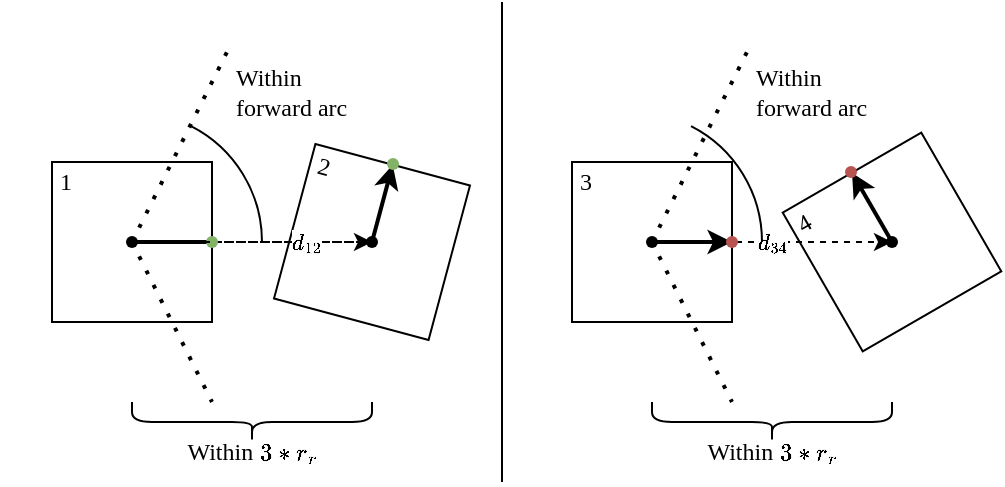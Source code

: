 <mxfile version="19.0.3" type="device"><diagram id="vJne3OsPGXwvdmo5BP_T" name="Page-1"><mxGraphModel dx="677" dy="418" grid="1" gridSize="10" guides="1" tooltips="1" connect="1" arrows="1" fold="1" page="1" pageScale="1" pageWidth="850" pageHeight="1100" math="1" shadow="0"><root><mxCell id="0"/><mxCell id="1" parent="0"/><mxCell id="t7hwRnxTXRxTG9NTnOtZ-1" value="1" style="whiteSpace=wrap;html=1;aspect=fixed;align=left;verticalAlign=top;spacingLeft=2;fontFamily=Comptuer Modern;fontSource=http%3A%2F%2Fmirrors.ctan.org%2Ffonts%2Fcm-unicode%2Ffonts%2Fotf%2Fcmunbxo.otf;spacingTop=-4;" vertex="1" parent="1"><mxGeometry x="200" y="240" width="80" height="80" as="geometry"/></mxCell><mxCell id="t7hwRnxTXRxTG9NTnOtZ-2" value="2" style="whiteSpace=wrap;html=1;aspect=fixed;align=left;verticalAlign=top;spacingLeft=2;fontFamily=Comptuer Modern;fontSource=http%3A%2F%2Fmirrors.ctan.org%2Ffonts%2Fcm-unicode%2Ffonts%2Fotf%2Fcmunbxo.otf;rotation=15;spacingTop=-4;" vertex="1" parent="1"><mxGeometry x="320" y="240" width="80" height="80" as="geometry"/></mxCell><mxCell id="t7hwRnxTXRxTG9NTnOtZ-3" value="" style="endArrow=none;dashed=1;html=1;dashPattern=1 3;strokeWidth=2;rounded=0;fontFamily=Comptuer Modern;fontSource=http%3A%2F%2Fmirrors.ctan.org%2Ffonts%2Fcm-unicode%2Ffonts%2Fotf%2Fcmunbxo.otf;exitX=0.596;exitY=0.591;exitDx=0;exitDy=0;exitPerimeter=0;" edge="1" parent="1" source="t7hwRnxTXRxTG9NTnOtZ-4"><mxGeometry width="50" height="50" relative="1" as="geometry"><mxPoint x="240" y="180" as="sourcePoint"/><mxPoint x="290" y="180" as="targetPoint"/></mxGeometry></mxCell><mxCell id="t7hwRnxTXRxTG9NTnOtZ-14" value="" style="edgeStyle=orthogonalEdgeStyle;rounded=0;orthogonalLoop=1;jettySize=auto;html=1;dashed=1;fontFamily=Comptuer Modern;fontSource=http%3A%2F%2Fmirrors.ctan.org%2Ffonts%2Fcm-unicode%2Ffonts%2Fotf%2Fcmunbxo.otf;" edge="1" parent="1" source="t7hwRnxTXRxTG9NTnOtZ-4" target="t7hwRnxTXRxTG9NTnOtZ-9"><mxGeometry relative="1" as="geometry"/></mxCell><mxCell id="t7hwRnxTXRxTG9NTnOtZ-4" value="" style="shape=waypoint;sketch=0;fillStyle=solid;size=6;pointerEvents=1;points=[];fillColor=none;resizable=0;rotatable=0;perimeter=centerPerimeter;snapToPoint=1;fontFamily=Comptuer Modern;fontSource=http%3A%2F%2Fmirrors.ctan.org%2Ffonts%2Fcm-unicode%2Ffonts%2Fotf%2Fcmunbxo.otf;" vertex="1" parent="1"><mxGeometry x="220" y="260" width="40" height="40" as="geometry"/></mxCell><mxCell id="t7hwRnxTXRxTG9NTnOtZ-5" value="" style="endArrow=none;dashed=1;html=1;dashPattern=1 3;strokeWidth=2;rounded=0;fontFamily=Comptuer Modern;fontSource=http%3A%2F%2Fmirrors.ctan.org%2Ffonts%2Fcm-unicode%2Ffonts%2Fotf%2Fcmunbxo.otf;exitX=0.578;exitY=0.471;exitDx=0;exitDy=0;exitPerimeter=0;" edge="1" parent="1" source="t7hwRnxTXRxTG9NTnOtZ-4"><mxGeometry width="50" height="50" relative="1" as="geometry"><mxPoint x="250" y="290.0" as="sourcePoint"/><mxPoint x="280" y="360" as="targetPoint"/></mxGeometry></mxCell><mxCell id="t7hwRnxTXRxTG9NTnOtZ-6" value="" style="shape=curlyBracket;whiteSpace=wrap;html=1;rounded=1;flipH=1;fontFamily=Comptuer Modern;fontSource=http%3A%2F%2Fmirrors.ctan.org%2Ffonts%2Fcm-unicode%2Ffonts%2Fotf%2Fcmunbxo.otf;rotation=90;" vertex="1" parent="1"><mxGeometry x="290" y="310" width="20" height="120" as="geometry"/></mxCell><mxCell id="t7hwRnxTXRxTG9NTnOtZ-7" value="Within \(3*r_r\)" style="text;html=1;strokeColor=none;fillColor=none;align=center;verticalAlign=middle;whiteSpace=wrap;rounded=0;fontFamily=Comptuer Modern;fontSource=http%3A%2F%2Fmirrors.ctan.org%2Ffonts%2Fcm-unicode%2Ffonts%2Fotf%2Fcmunbxo.otf;" vertex="1" parent="1"><mxGeometry x="265" y="370" width="70" height="30" as="geometry"/></mxCell><mxCell id="t7hwRnxTXRxTG9NTnOtZ-8" value="\(d_{12}\)" style="endArrow=none;dashed=1;html=1;strokeWidth=1;rounded=0;fontFamily=Comptuer Modern;fontSource=http%3A%2F%2Fmirrors.ctan.org%2Ffonts%2Fcm-unicode%2Ffonts%2Fotf%2Fcmunbxo.otf;entryX=0.492;entryY=0.574;entryDx=0;entryDy=0;entryPerimeter=0;startArrow=none;" edge="1" parent="1" source="t7hwRnxTXRxTG9NTnOtZ-31" target="t7hwRnxTXRxTG9NTnOtZ-9"><mxGeometry x="0.167" width="50" height="50" relative="1" as="geometry"><mxPoint x="350" y="360" as="sourcePoint"/><mxPoint x="570" y="310" as="targetPoint"/><mxPoint as="offset"/></mxGeometry></mxCell><mxCell id="t7hwRnxTXRxTG9NTnOtZ-9" value="" style="shape=waypoint;sketch=0;fillStyle=solid;size=6;pointerEvents=1;points=[];fillColor=none;resizable=0;rotatable=0;perimeter=centerPerimeter;snapToPoint=1;fontFamily=Comptuer Modern;fontSource=http%3A%2F%2Fmirrors.ctan.org%2Ffonts%2Fcm-unicode%2Ffonts%2Fotf%2Fcmunbxo.otf;" vertex="1" parent="1"><mxGeometry x="340" y="260" width="40" height="40" as="geometry"/></mxCell><mxCell id="t7hwRnxTXRxTG9NTnOtZ-10" value="" style="verticalLabelPosition=bottom;verticalAlign=top;html=1;shape=mxgraph.basic.arc;startAngle=0.075;endAngle=0.25;fontFamily=Comptuer Modern;fontSource=http%3A%2F%2Fmirrors.ctan.org%2Ffonts%2Fcm-unicode%2Ffonts%2Fotf%2Fcmunbxo.otf;" vertex="1" parent="1"><mxGeometry x="175" y="215" width="130" height="130" as="geometry"/></mxCell><mxCell id="t7hwRnxTXRxTG9NTnOtZ-11" value="Within forward arc" style="text;html=1;strokeColor=none;fillColor=none;align=left;verticalAlign=middle;whiteSpace=wrap;rounded=0;fontFamily=Comptuer Modern;fontSource=http%3A%2F%2Fmirrors.ctan.org%2Ffonts%2Fcm-unicode%2Ffonts%2Fotf%2Fcmunbxo.otf;" vertex="1" parent="1"><mxGeometry x="290" y="190" width="60" height="30" as="geometry"/></mxCell><mxCell id="t7hwRnxTXRxTG9NTnOtZ-12" value="" style="endArrow=classic;html=1;rounded=0;fontFamily=Comptuer Modern;fontSource=http%3A%2F%2Fmirrors.ctan.org%2Ffonts%2Fcm-unicode%2Ffonts%2Fotf%2Fcmunbxo.otf;exitDx=0;exitDy=0;exitPerimeter=0;entryX=1;entryY=0.5;entryDx=0;entryDy=0;strokeWidth=2;startArrow=none;" edge="1" parent="1" source="t7hwRnxTXRxTG9NTnOtZ-31" target="t7hwRnxTXRxTG9NTnOtZ-1"><mxGeometry width="50" height="50" relative="1" as="geometry"><mxPoint x="430" y="215" as="sourcePoint"/><mxPoint x="480" y="165" as="targetPoint"/></mxGeometry></mxCell><mxCell id="t7hwRnxTXRxTG9NTnOtZ-13" value="" style="endArrow=classic;html=1;rounded=0;fontFamily=Comptuer Modern;fontSource=http%3A%2F%2Fmirrors.ctan.org%2Ffonts%2Fcm-unicode%2Ffonts%2Fotf%2Fcmunbxo.otf;exitX=0.446;exitY=0.507;exitDx=0;exitDy=0;exitPerimeter=0;entryX=0.5;entryY=0;entryDx=0;entryDy=0;strokeWidth=2;" edge="1" parent="1" source="t7hwRnxTXRxTG9NTnOtZ-9" target="t7hwRnxTXRxTG9NTnOtZ-2"><mxGeometry width="50" height="50" relative="1" as="geometry"><mxPoint x="320" y="250" as="sourcePoint"/><mxPoint x="370" y="200" as="targetPoint"/></mxGeometry></mxCell><mxCell id="t7hwRnxTXRxTG9NTnOtZ-15" value="3" style="whiteSpace=wrap;html=1;aspect=fixed;align=left;verticalAlign=top;spacingLeft=2;fontFamily=Comptuer Modern;fontSource=http%3A%2F%2Fmirrors.ctan.org%2Ffonts%2Fcm-unicode%2Ffonts%2Fotf%2Fcmunbxo.otf;spacingTop=-4;" vertex="1" parent="1"><mxGeometry x="460" y="240" width="80" height="80" as="geometry"/></mxCell><mxCell id="t7hwRnxTXRxTG9NTnOtZ-16" value="4" style="whiteSpace=wrap;html=1;aspect=fixed;align=left;verticalAlign=top;spacingLeft=2;fontFamily=Comptuer Modern;fontSource=http%3A%2F%2Fmirrors.ctan.org%2Ffonts%2Fcm-unicode%2Ffonts%2Fotf%2Fcmunbxo.otf;rotation=-30;spacingTop=-4;" vertex="1" parent="1"><mxGeometry x="580" y="240" width="80" height="80" as="geometry"/></mxCell><mxCell id="t7hwRnxTXRxTG9NTnOtZ-17" value="" style="endArrow=none;dashed=1;html=1;dashPattern=1 3;strokeWidth=2;rounded=0;fontFamily=Comptuer Modern;fontSource=http%3A%2F%2Fmirrors.ctan.org%2Ffonts%2Fcm-unicode%2Ffonts%2Fotf%2Fcmunbxo.otf;exitX=0.596;exitY=0.591;exitDx=0;exitDy=0;exitPerimeter=0;" edge="1" parent="1" source="t7hwRnxTXRxTG9NTnOtZ-19"><mxGeometry width="50" height="50" relative="1" as="geometry"><mxPoint x="500" y="180" as="sourcePoint"/><mxPoint x="550" y="180" as="targetPoint"/></mxGeometry></mxCell><mxCell id="t7hwRnxTXRxTG9NTnOtZ-18" value="" style="edgeStyle=orthogonalEdgeStyle;rounded=0;orthogonalLoop=1;jettySize=auto;html=1;dashed=1;fontFamily=Comptuer Modern;fontSource=http%3A%2F%2Fmirrors.ctan.org%2Ffonts%2Fcm-unicode%2Ffonts%2Fotf%2Fcmunbxo.otf;" edge="1" parent="1" source="t7hwRnxTXRxTG9NTnOtZ-19" target="t7hwRnxTXRxTG9NTnOtZ-24"><mxGeometry relative="1" as="geometry"/></mxCell><mxCell id="t7hwRnxTXRxTG9NTnOtZ-19" value="" style="shape=waypoint;sketch=0;fillStyle=solid;size=6;pointerEvents=1;points=[];fillColor=none;resizable=0;rotatable=0;perimeter=centerPerimeter;snapToPoint=1;fontFamily=Comptuer Modern;fontSource=http%3A%2F%2Fmirrors.ctan.org%2Ffonts%2Fcm-unicode%2Ffonts%2Fotf%2Fcmunbxo.otf;" vertex="1" parent="1"><mxGeometry x="480" y="260" width="40" height="40" as="geometry"/></mxCell><mxCell id="t7hwRnxTXRxTG9NTnOtZ-20" value="" style="endArrow=none;dashed=1;html=1;dashPattern=1 3;strokeWidth=2;rounded=0;fontFamily=Comptuer Modern;fontSource=http%3A%2F%2Fmirrors.ctan.org%2Ffonts%2Fcm-unicode%2Ffonts%2Fotf%2Fcmunbxo.otf;exitX=0.578;exitY=0.471;exitDx=0;exitDy=0;exitPerimeter=0;" edge="1" parent="1" source="t7hwRnxTXRxTG9NTnOtZ-19"><mxGeometry width="50" height="50" relative="1" as="geometry"><mxPoint x="510" y="290.0" as="sourcePoint"/><mxPoint x="540" y="360" as="targetPoint"/></mxGeometry></mxCell><mxCell id="t7hwRnxTXRxTG9NTnOtZ-21" value="" style="shape=curlyBracket;whiteSpace=wrap;html=1;rounded=1;flipH=1;fontFamily=Comptuer Modern;fontSource=http%3A%2F%2Fmirrors.ctan.org%2Ffonts%2Fcm-unicode%2Ffonts%2Fotf%2Fcmunbxo.otf;rotation=90;" vertex="1" parent="1"><mxGeometry x="550" y="310" width="20" height="120" as="geometry"/></mxCell><mxCell id="t7hwRnxTXRxTG9NTnOtZ-22" value="Within \(3*r_r\)" style="text;html=1;strokeColor=none;fillColor=none;align=center;verticalAlign=middle;whiteSpace=wrap;rounded=0;fontFamily=Comptuer Modern;fontSource=http%3A%2F%2Fmirrors.ctan.org%2Ffonts%2Fcm-unicode%2Ffonts%2Fotf%2Fcmunbxo.otf;" vertex="1" parent="1"><mxGeometry x="525" y="370" width="70" height="30" as="geometry"/></mxCell><mxCell id="t7hwRnxTXRxTG9NTnOtZ-23" value="\(d_{34}\)" style="endArrow=none;dashed=1;html=1;strokeWidth=1;rounded=0;fontFamily=Comptuer Modern;fontSource=http%3A%2F%2Fmirrors.ctan.org%2Ffonts%2Fcm-unicode%2Ffonts%2Fotf%2Fcmunbxo.otf;entryX=0.492;entryY=0.574;entryDx=0;entryDy=0;entryPerimeter=0;" edge="1" parent="1" source="t7hwRnxTXRxTG9NTnOtZ-19" target="t7hwRnxTXRxTG9NTnOtZ-24"><mxGeometry width="50" height="50" relative="1" as="geometry"><mxPoint x="610" y="360" as="sourcePoint"/><mxPoint x="830" y="310" as="targetPoint"/><mxPoint as="offset"/></mxGeometry></mxCell><mxCell id="t7hwRnxTXRxTG9NTnOtZ-24" value="" style="shape=waypoint;sketch=0;fillStyle=solid;size=6;pointerEvents=1;points=[];fillColor=none;resizable=0;rotatable=0;perimeter=centerPerimeter;snapToPoint=1;fontFamily=Comptuer Modern;fontSource=http%3A%2F%2Fmirrors.ctan.org%2Ffonts%2Fcm-unicode%2Ffonts%2Fotf%2Fcmunbxo.otf;" vertex="1" parent="1"><mxGeometry x="600" y="260" width="40" height="40" as="geometry"/></mxCell><mxCell id="t7hwRnxTXRxTG9NTnOtZ-25" value="" style="verticalLabelPosition=bottom;verticalAlign=top;html=1;shape=mxgraph.basic.arc;startAngle=0.075;endAngle=0.25;fontFamily=Comptuer Modern;fontSource=http%3A%2F%2Fmirrors.ctan.org%2Ffonts%2Fcm-unicode%2Ffonts%2Fotf%2Fcmunbxo.otf;" vertex="1" parent="1"><mxGeometry x="425" y="215" width="130" height="130" as="geometry"/></mxCell><mxCell id="t7hwRnxTXRxTG9NTnOtZ-26" value="Within forward arc" style="text;html=1;strokeColor=none;fillColor=none;align=left;verticalAlign=middle;whiteSpace=wrap;rounded=0;fontFamily=Comptuer Modern;fontSource=http%3A%2F%2Fmirrors.ctan.org%2Ffonts%2Fcm-unicode%2Ffonts%2Fotf%2Fcmunbxo.otf;" vertex="1" parent="1"><mxGeometry x="550" y="190" width="60" height="30" as="geometry"/></mxCell><mxCell id="t7hwRnxTXRxTG9NTnOtZ-27" value="" style="endArrow=classic;html=1;rounded=0;fontFamily=Comptuer Modern;fontSource=http%3A%2F%2Fmirrors.ctan.org%2Ffonts%2Fcm-unicode%2Ffonts%2Fotf%2Fcmunbxo.otf;exitX=0.418;exitY=0.421;exitDx=0;exitDy=0;exitPerimeter=0;entryX=1;entryY=0.5;entryDx=0;entryDy=0;strokeWidth=2;" edge="1" parent="1" source="t7hwRnxTXRxTG9NTnOtZ-19" target="t7hwRnxTXRxTG9NTnOtZ-15"><mxGeometry width="50" height="50" relative="1" as="geometry"><mxPoint x="690" y="215" as="sourcePoint"/><mxPoint x="740" y="165" as="targetPoint"/><Array as="points"><mxPoint x="510" y="280"/></Array></mxGeometry></mxCell><mxCell id="t7hwRnxTXRxTG9NTnOtZ-28" value="" style="endArrow=classic;html=1;rounded=0;fontFamily=Comptuer Modern;fontSource=http%3A%2F%2Fmirrors.ctan.org%2Ffonts%2Fcm-unicode%2Ffonts%2Fotf%2Fcmunbxo.otf;exitX=0.446;exitY=0.507;exitDx=0;exitDy=0;exitPerimeter=0;entryX=0.5;entryY=0;entryDx=0;entryDy=0;strokeWidth=2;" edge="1" parent="1" source="t7hwRnxTXRxTG9NTnOtZ-24" target="t7hwRnxTXRxTG9NTnOtZ-16"><mxGeometry width="50" height="50" relative="1" as="geometry"><mxPoint x="580" y="250" as="sourcePoint"/><mxPoint x="630" y="200" as="targetPoint"/></mxGeometry></mxCell><mxCell id="t7hwRnxTXRxTG9NTnOtZ-29" value="" style="endArrow=none;html=1;rounded=0;fontFamily=Comptuer Modern;fontSource=http%3A%2F%2Fmirrors.ctan.org%2Ffonts%2Fcm-unicode%2Ffonts%2Fotf%2Fcmunbxo.otf;strokeWidth=1;" edge="1" parent="1"><mxGeometry width="50" height="50" relative="1" as="geometry"><mxPoint x="425" y="400" as="sourcePoint"/><mxPoint x="425" y="160" as="targetPoint"/></mxGeometry></mxCell><mxCell id="t7hwRnxTXRxTG9NTnOtZ-30" value="" style="shape=waypoint;sketch=0;fillStyle=solid;size=6;pointerEvents=1;points=[];fillColor=#d5e8d4;resizable=0;rotatable=0;perimeter=centerPerimeter;snapToPoint=1;fontFamily=Comptuer Modern;fontSource=http%3A%2F%2Fmirrors.ctan.org%2Ffonts%2Fcm-unicode%2Ffonts%2Fotf%2Fcmunbxo.otf;strokeColor=#82b366;" vertex="1" parent="1"><mxGeometry x="350.5" y="221" width="40" height="40" as="geometry"/></mxCell><mxCell id="t7hwRnxTXRxTG9NTnOtZ-32" value="" style="endArrow=none;html=1;rounded=0;fontFamily=Comptuer Modern;fontSource=http%3A%2F%2Fmirrors.ctan.org%2Ffonts%2Fcm-unicode%2Ffonts%2Fotf%2Fcmunbxo.otf;exitX=0.418;exitY=0.421;exitDx=0;exitDy=0;exitPerimeter=0;entryDx=0;entryDy=0;strokeWidth=2;" edge="1" parent="1" source="t7hwRnxTXRxTG9NTnOtZ-4" target="t7hwRnxTXRxTG9NTnOtZ-31"><mxGeometry width="50" height="50" relative="1" as="geometry"><mxPoint x="240" y="280" as="sourcePoint"/><mxPoint x="280" y="280" as="targetPoint"/></mxGeometry></mxCell><mxCell id="t7hwRnxTXRxTG9NTnOtZ-33" value="" style="shape=waypoint;sketch=0;fillStyle=solid;size=6;pointerEvents=1;points=[];fillColor=#f8cecc;resizable=0;rotatable=0;perimeter=centerPerimeter;snapToPoint=1;fontFamily=Comptuer Modern;fontSource=http%3A%2F%2Fmirrors.ctan.org%2Ffonts%2Fcm-unicode%2Ffonts%2Fotf%2Fcmunbxo.otf;strokeColor=#b85450;" vertex="1" parent="1"><mxGeometry x="520" y="260" width="40" height="40" as="geometry"/></mxCell><mxCell id="t7hwRnxTXRxTG9NTnOtZ-34" value="" style="shape=waypoint;sketch=0;fillStyle=solid;size=6;pointerEvents=1;points=[];fillColor=#f8cecc;resizable=0;rotatable=0;perimeter=centerPerimeter;snapToPoint=1;fontFamily=Comptuer Modern;fontSource=http%3A%2F%2Fmirrors.ctan.org%2Ffonts%2Fcm-unicode%2Ffonts%2Fotf%2Fcmunbxo.otf;strokeColor=#b85450;" vertex="1" parent="1"><mxGeometry x="579.5" y="225" width="40" height="40" as="geometry"/></mxCell><mxCell id="t7hwRnxTXRxTG9NTnOtZ-31" value="" style="shape=waypoint;sketch=0;fillStyle=solid;size=6;pointerEvents=1;points=[];fillColor=#d5e8d4;resizable=0;rotatable=0;perimeter=centerPerimeter;snapToPoint=1;fontFamily=Comptuer Modern;fontSource=http%3A%2F%2Fmirrors.ctan.org%2Ffonts%2Fcm-unicode%2Ffonts%2Fotf%2Fcmunbxo.otf;strokeColor=#82b366;" vertex="1" parent="1"><mxGeometry x="260" y="260" width="40" height="40" as="geometry"/></mxCell><mxCell id="t7hwRnxTXRxTG9NTnOtZ-37" value="" style="endArrow=none;dashed=1;html=1;strokeWidth=1;rounded=0;fontFamily=Comptuer Modern;fontSource=http%3A%2F%2Fmirrors.ctan.org%2Ffonts%2Fcm-unicode%2Ffonts%2Fotf%2Fcmunbxo.otf;entryDx=0;entryDy=0;entryPerimeter=0;" edge="1" parent="1" source="t7hwRnxTXRxTG9NTnOtZ-4" target="t7hwRnxTXRxTG9NTnOtZ-31"><mxGeometry x="0.167" width="50" height="50" relative="1" as="geometry"><mxPoint x="240" y="280" as="sourcePoint"/><mxPoint x="360" y="280" as="targetPoint"/><mxPoint as="offset"/></mxGeometry></mxCell></root></mxGraphModel></diagram></mxfile>